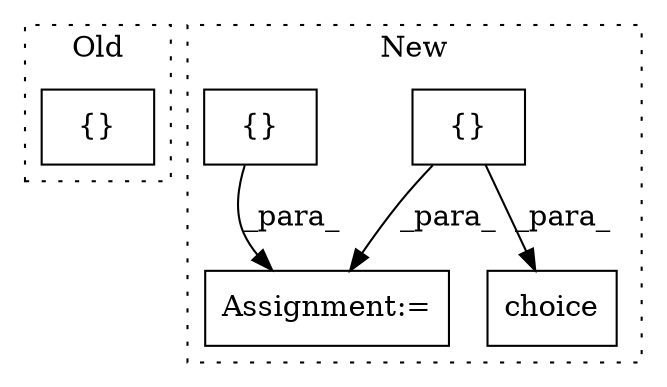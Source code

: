 digraph G {
subgraph cluster0 {
1 [label="{}" a="4" s="1880,1960" l="1,1" shape="box"];
label = "Old";
style="dotted";
}
subgraph cluster1 {
2 [label="choice" a="32" s="2751,2765" l="7,1" shape="box"];
3 [label="{}" a="4" s="1968,2102" l="1,1" shape="box"];
4 [label="Assignment:=" a="7" s="2341,2439" l="53,2" shape="box"];
5 [label="{}" a="4" s="2129,2258" l="1,1" shape="box"];
label = "New";
style="dotted";
}
3 -> 2 [label="_para_"];
3 -> 4 [label="_para_"];
5 -> 4 [label="_para_"];
}